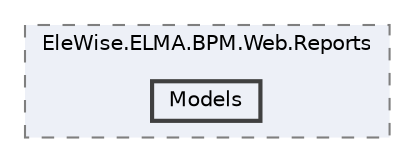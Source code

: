 digraph "Web/Modules/EleWise.ELMA.BPM.Web.Reports/Models"
{
 // LATEX_PDF_SIZE
  bgcolor="transparent";
  edge [fontname=Helvetica,fontsize=10,labelfontname=Helvetica,labelfontsize=10];
  node [fontname=Helvetica,fontsize=10,shape=box,height=0.2,width=0.4];
  compound=true
  subgraph clusterdir_0be568c4914e3e80436e1ad83c4357fc {
    graph [ bgcolor="#edf0f7", pencolor="grey50", label="EleWise.ELMA.BPM.Web.Reports", fontname=Helvetica,fontsize=10 style="filled,dashed", URL="dir_0be568c4914e3e80436e1ad83c4357fc.html",tooltip=""]
  dir_d9cc352504cf205cab356a8943d613e1 [label="Models", fillcolor="#edf0f7", color="grey25", style="filled,bold", URL="dir_d9cc352504cf205cab356a8943d613e1.html",tooltip=""];
  }
}
